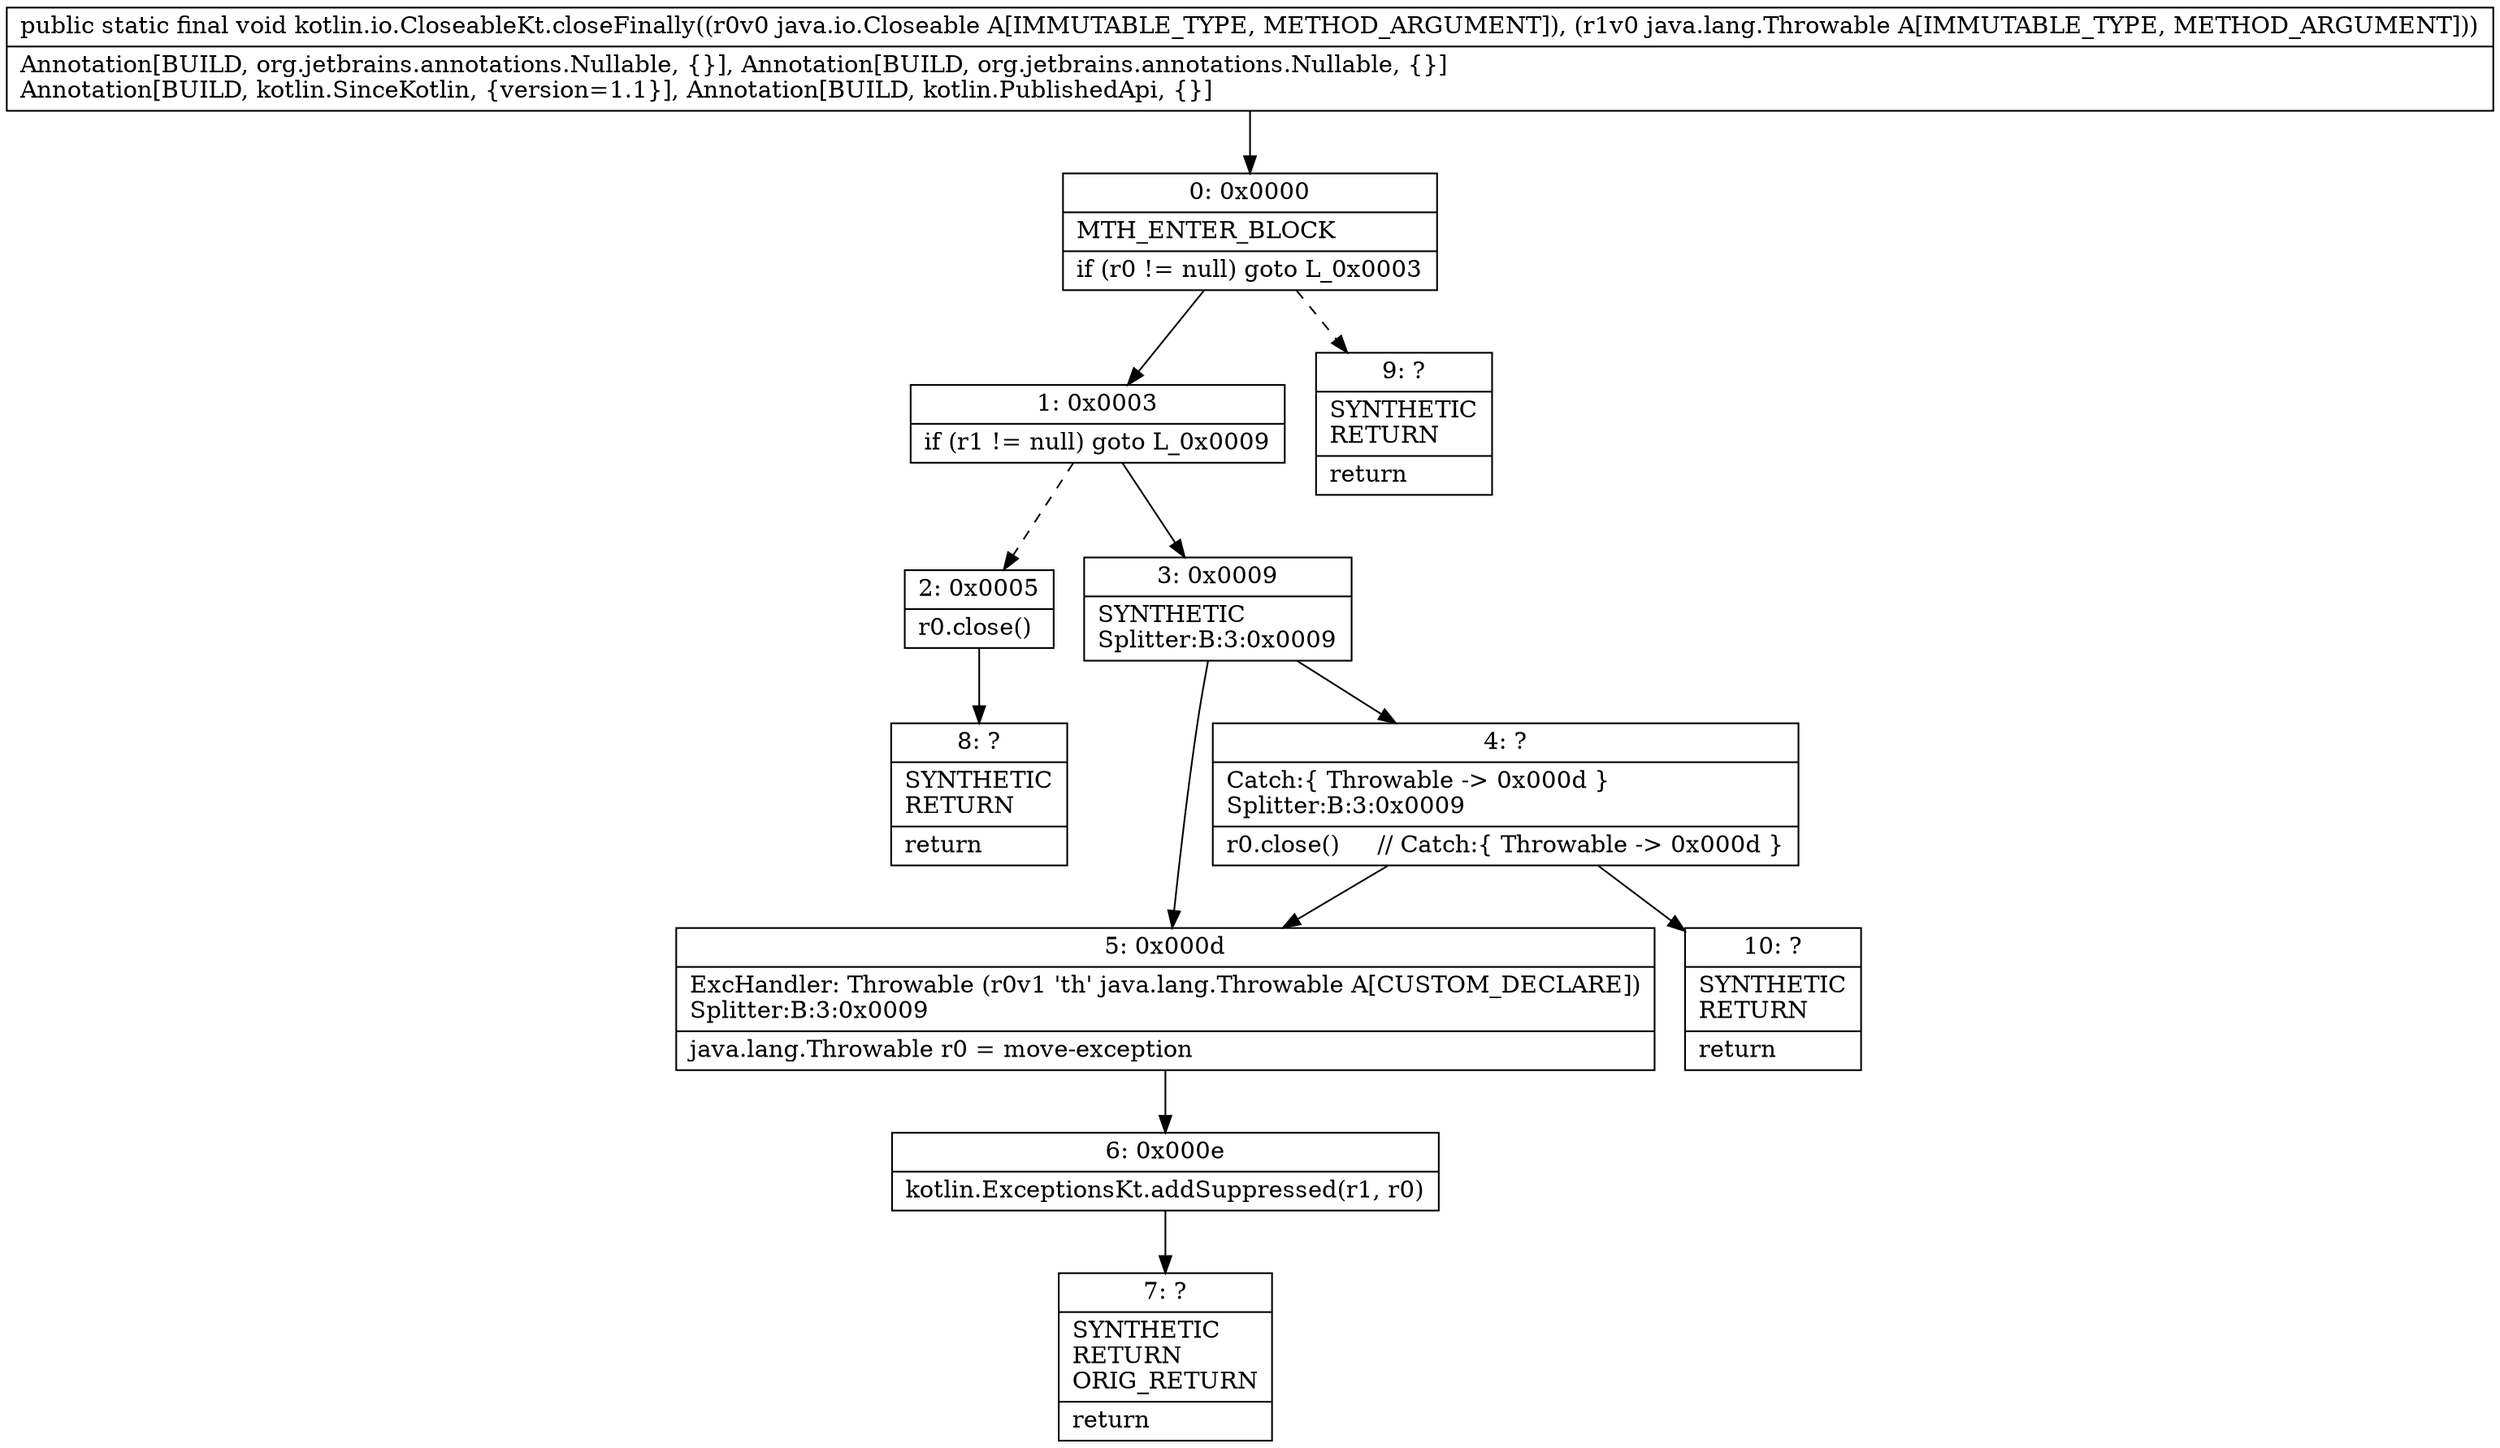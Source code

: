 digraph "CFG forkotlin.io.CloseableKt.closeFinally(Ljava\/io\/Closeable;Ljava\/lang\/Throwable;)V" {
Node_0 [shape=record,label="{0\:\ 0x0000|MTH_ENTER_BLOCK\l|if (r0 != null) goto L_0x0003\l}"];
Node_1 [shape=record,label="{1\:\ 0x0003|if (r1 != null) goto L_0x0009\l}"];
Node_2 [shape=record,label="{2\:\ 0x0005|r0.close()\l}"];
Node_3 [shape=record,label="{3\:\ 0x0009|SYNTHETIC\lSplitter:B:3:0x0009\l}"];
Node_4 [shape=record,label="{4\:\ ?|Catch:\{ Throwable \-\> 0x000d \}\lSplitter:B:3:0x0009\l|r0.close()     \/\/ Catch:\{ Throwable \-\> 0x000d \}\l}"];
Node_5 [shape=record,label="{5\:\ 0x000d|ExcHandler: Throwable (r0v1 'th' java.lang.Throwable A[CUSTOM_DECLARE])\lSplitter:B:3:0x0009\l|java.lang.Throwable r0 = move\-exception\l}"];
Node_6 [shape=record,label="{6\:\ 0x000e|kotlin.ExceptionsKt.addSuppressed(r1, r0)\l}"];
Node_7 [shape=record,label="{7\:\ ?|SYNTHETIC\lRETURN\lORIG_RETURN\l|return\l}"];
Node_8 [shape=record,label="{8\:\ ?|SYNTHETIC\lRETURN\l|return\l}"];
Node_9 [shape=record,label="{9\:\ ?|SYNTHETIC\lRETURN\l|return\l}"];
Node_10 [shape=record,label="{10\:\ ?|SYNTHETIC\lRETURN\l|return\l}"];
MethodNode[shape=record,label="{public static final void kotlin.io.CloseableKt.closeFinally((r0v0 java.io.Closeable A[IMMUTABLE_TYPE, METHOD_ARGUMENT]), (r1v0 java.lang.Throwable A[IMMUTABLE_TYPE, METHOD_ARGUMENT]))  | Annotation[BUILD, org.jetbrains.annotations.Nullable, \{\}], Annotation[BUILD, org.jetbrains.annotations.Nullable, \{\}]\lAnnotation[BUILD, kotlin.SinceKotlin, \{version=1.1\}], Annotation[BUILD, kotlin.PublishedApi, \{\}]\l}"];
MethodNode -> Node_0;
Node_0 -> Node_1;
Node_0 -> Node_9[style=dashed];
Node_1 -> Node_2[style=dashed];
Node_1 -> Node_3;
Node_2 -> Node_8;
Node_3 -> Node_4;
Node_3 -> Node_5;
Node_4 -> Node_5;
Node_4 -> Node_10;
Node_5 -> Node_6;
Node_6 -> Node_7;
}

